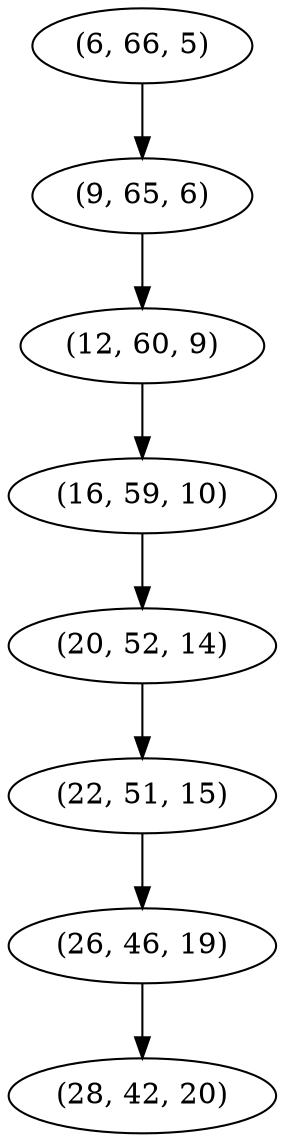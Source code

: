 digraph tree {
    "(6, 66, 5)";
    "(9, 65, 6)";
    "(12, 60, 9)";
    "(16, 59, 10)";
    "(20, 52, 14)";
    "(22, 51, 15)";
    "(26, 46, 19)";
    "(28, 42, 20)";
    "(6, 66, 5)" -> "(9, 65, 6)";
    "(9, 65, 6)" -> "(12, 60, 9)";
    "(12, 60, 9)" -> "(16, 59, 10)";
    "(16, 59, 10)" -> "(20, 52, 14)";
    "(20, 52, 14)" -> "(22, 51, 15)";
    "(22, 51, 15)" -> "(26, 46, 19)";
    "(26, 46, 19)" -> "(28, 42, 20)";
}
